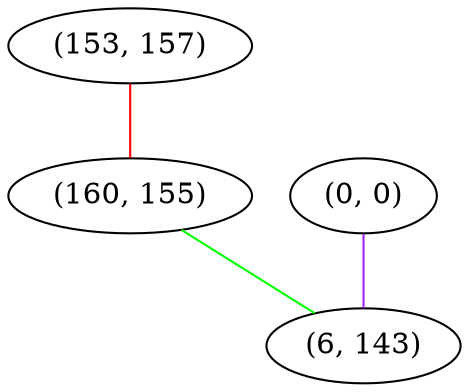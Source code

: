 graph "" {
"(153, 157)";
"(160, 155)";
"(0, 0)";
"(6, 143)";
"(153, 157)" -- "(160, 155)"  [color=red, key=0, weight=1];
"(160, 155)" -- "(6, 143)"  [color=green, key=0, weight=2];
"(0, 0)" -- "(6, 143)"  [color=purple, key=0, weight=4];
}
